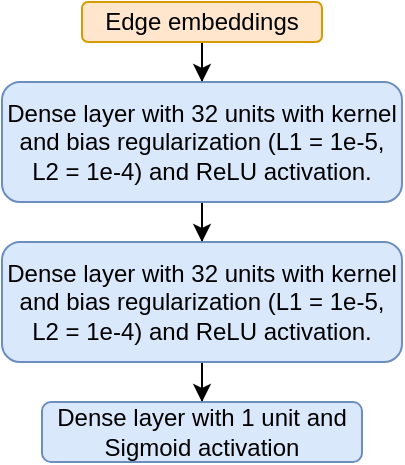 <mxfile version="14.1.8" type="device"><diagram id="X5JuY7dT6SUAvRDr9UNR" name="Pagina-1"><mxGraphModel dx="1106" dy="900" grid="1" gridSize="10" guides="1" tooltips="1" connect="1" arrows="1" fold="1" page="1" pageScale="1" pageWidth="827" pageHeight="1169" math="1" shadow="0"><root><mxCell id="0"/><mxCell id="1" parent="0"/><mxCell id="c2-7Z7vNR0dcvy13Q1_p-3" style="edgeStyle=orthogonalEdgeStyle;rounded=0;orthogonalLoop=1;jettySize=auto;html=1;" edge="1" parent="1" source="c2-7Z7vNR0dcvy13Q1_p-1" target="c2-7Z7vNR0dcvy13Q1_p-2"><mxGeometry relative="1" as="geometry"/></mxCell><mxCell id="c2-7Z7vNR0dcvy13Q1_p-1" value="Edge embeddings" style="rounded=1;whiteSpace=wrap;html=1;fillColor=#ffe6cc;strokeColor=#d79b00;" vertex="1" parent="1"><mxGeometry x="120" y="260" width="120" height="20" as="geometry"/></mxCell><mxCell id="c2-7Z7vNR0dcvy13Q1_p-8" style="edgeStyle=orthogonalEdgeStyle;rounded=0;orthogonalLoop=1;jettySize=auto;html=1;" edge="1" parent="1" source="c2-7Z7vNR0dcvy13Q1_p-2" target="c2-7Z7vNR0dcvy13Q1_p-7"><mxGeometry relative="1" as="geometry"/></mxCell><mxCell id="c2-7Z7vNR0dcvy13Q1_p-2" value="Dense layer with 32 units with kernel and bias regularization (L1 = 1e-5, L2 = 1e-4) and ReLU activation." style="rounded=1;whiteSpace=wrap;html=1;fillColor=#dae8fc;strokeColor=#6c8ebf;" vertex="1" parent="1"><mxGeometry x="80" y="300" width="200" height="60" as="geometry"/></mxCell><mxCell id="c2-7Z7vNR0dcvy13Q1_p-10" style="edgeStyle=orthogonalEdgeStyle;rounded=0;orthogonalLoop=1;jettySize=auto;html=1;" edge="1" parent="1" source="c2-7Z7vNR0dcvy13Q1_p-7" target="c2-7Z7vNR0dcvy13Q1_p-9"><mxGeometry relative="1" as="geometry"/></mxCell><mxCell id="c2-7Z7vNR0dcvy13Q1_p-7" value="Dense layer with 32 units&amp;nbsp;with kernel and bias regularization (L1 = 1e-5, L2 = 1e-4) and ReLU activation." style="rounded=1;whiteSpace=wrap;html=1;fillColor=#dae8fc;strokeColor=#6c8ebf;" vertex="1" parent="1"><mxGeometry x="80" y="380" width="200" height="60" as="geometry"/></mxCell><mxCell id="c2-7Z7vNR0dcvy13Q1_p-9" value="Dense layer with 1 unit and Sigmoid activation" style="rounded=1;whiteSpace=wrap;html=1;fillColor=#dae8fc;strokeColor=#6c8ebf;" vertex="1" parent="1"><mxGeometry x="100" y="460" width="160" height="30" as="geometry"/></mxCell></root></mxGraphModel></diagram></mxfile>